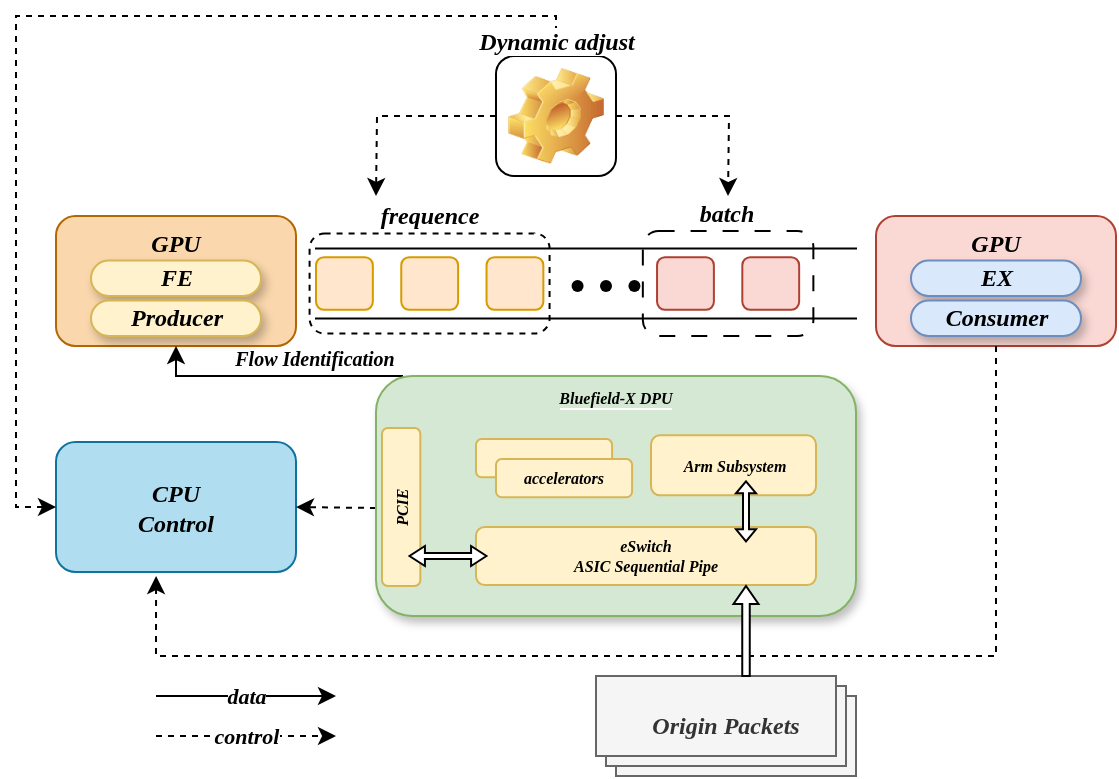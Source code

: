 <mxfile version="22.0.8" type="github">
  <diagram id="prtHgNgQTEPvFCAcTncT" name="Page-1">
    <mxGraphModel dx="786" dy="508" grid="1" gridSize="10" guides="1" tooltips="1" connect="1" arrows="1" fold="1" page="1" pageScale="1" pageWidth="827" pageHeight="1169" math="0" shadow="0">
      <root>
        <mxCell id="0" />
        <mxCell id="1" parent="0" />
        <mxCell id="h3xc0rW8kSccvoQkN_E7-231" value="Origin Packets" style="verticalLabelPosition=middle;verticalAlign=middle;html=1;shape=mxgraph.basic.layered_rect;dx=10;outlineConnect=0;whiteSpace=wrap;horizontal=1;fontStyle=3;labelPosition=center;align=center;fontFamily=Times New Roman;fillColor=#f5f5f5;fontColor=#333333;strokeColor=#666666;container=0;" vertex="1" parent="1">
          <mxGeometry x="310.0" y="630" width="130" height="50" as="geometry" />
        </mxCell>
        <mxCell id="h3xc0rW8kSccvoQkN_E7-232" value="CPU&lt;br&gt;Control" style="rounded=1;whiteSpace=wrap;html=1;fillColor=#b1ddf0;strokeColor=#10739e;container=0;fontFamily=Times New Roman;fontStyle=3" vertex="1" parent="1">
          <mxGeometry x="40" y="513" width="120" height="65" as="geometry" />
        </mxCell>
        <mxCell id="h3xc0rW8kSccvoQkN_E7-240" value="data" style="endArrow=classic;html=1;rounded=0;fontFamily=Times New Roman;fontStyle=3" edge="1" parent="1">
          <mxGeometry width="50" height="50" relative="1" as="geometry">
            <mxPoint x="90.0" y="640" as="sourcePoint" />
            <mxPoint x="180.0" y="640" as="targetPoint" />
          </mxGeometry>
        </mxCell>
        <mxCell id="h3xc0rW8kSccvoQkN_E7-241" value="control" style="endArrow=classic;html=1;rounded=0;dashed=1;fontFamily=Times New Roman;fontStyle=3" edge="1" parent="1">
          <mxGeometry width="50" height="50" relative="1" as="geometry">
            <mxPoint x="90.0" y="660" as="sourcePoint" />
            <mxPoint x="180.0" y="660" as="targetPoint" />
            <mxPoint as="offset" />
          </mxGeometry>
        </mxCell>
        <mxCell id="h3xc0rW8kSccvoQkN_E7-243" value="" style="endArrow=classic;html=1;rounded=0;entryX=1;entryY=0.5;entryDx=0;entryDy=0;dashed=1;fontFamily=Times New Roman;fontStyle=3" edge="1" parent="1" target="h3xc0rW8kSccvoQkN_E7-232">
          <mxGeometry width="50" height="50" relative="1" as="geometry">
            <mxPoint x="200" y="546" as="sourcePoint" />
            <mxPoint x="259" y="400" as="targetPoint" />
            <Array as="points" />
          </mxGeometry>
        </mxCell>
        <mxCell id="h3xc0rW8kSccvoQkN_E7-245" value="GPU&lt;br&gt;" style="rounded=1;whiteSpace=wrap;html=1;fillColor=#fad7ac;strokeColor=#b46504;verticalAlign=top;container=0;fontFamily=Times New Roman;fontStyle=3" vertex="1" parent="1">
          <mxGeometry x="40" y="400" width="120" height="65" as="geometry" />
        </mxCell>
        <mxCell id="h3xc0rW8kSccvoQkN_E7-247" value="" style="endArrow=classic;html=1;rounded=0;entryX=0.5;entryY=1;entryDx=0;entryDy=0;exitX=0.5;exitY=1;exitDx=0;exitDy=0;fontFamily=Times New Roman;fontStyle=3" edge="1" parent="1" source="h3xc0rW8kSccvoQkN_E7-223" target="h3xc0rW8kSccvoQkN_E7-245">
          <mxGeometry width="50" height="50" relative="1" as="geometry">
            <mxPoint x="200" y="600" as="sourcePoint" />
            <mxPoint x="250" y="550" as="targetPoint" />
            <Array as="points">
              <mxPoint x="213" y="480" />
              <mxPoint x="100" y="480" />
            </Array>
          </mxGeometry>
        </mxCell>
        <mxCell id="h3xc0rW8kSccvoQkN_E7-264" value="Flow Identification" style="edgeLabel;html=1;align=center;verticalAlign=bottom;resizable=0;points=[];fontSize=10;labelPosition=center;verticalLabelPosition=middle;container=0;fontFamily=Times New Roman;fontStyle=3" vertex="1" connectable="0" parent="h3xc0rW8kSccvoQkN_E7-247">
          <mxGeometry x="-0.086" y="-1" relative="1" as="geometry">
            <mxPoint as="offset" />
          </mxGeometry>
        </mxCell>
        <mxCell id="h3xc0rW8kSccvoQkN_E7-251" value="GPU" style="rounded=1;whiteSpace=wrap;html=1;fillColor=#fad9d5;strokeColor=#ae4132;verticalAlign=top;container=0;fontFamily=Times New Roman;fontStyle=3" vertex="1" parent="1">
          <mxGeometry x="450" y="400" width="120" height="65" as="geometry" />
        </mxCell>
        <mxCell id="h3xc0rW8kSccvoQkN_E7-252" value="" style="endArrow=classic;html=1;rounded=0;entryX=0.417;entryY=1.031;entryDx=0;entryDy=0;dashed=1;exitX=0.5;exitY=1;exitDx=0;exitDy=0;entryPerimeter=0;fontFamily=Times New Roman;fontStyle=3" edge="1" parent="1" source="h3xc0rW8kSccvoQkN_E7-251" target="h3xc0rW8kSccvoQkN_E7-232">
          <mxGeometry width="50" height="50" relative="1" as="geometry">
            <mxPoint x="210" y="556" as="sourcePoint" />
            <mxPoint x="170" y="556" as="targetPoint" />
            <Array as="points">
              <mxPoint x="510" y="620" />
              <mxPoint x="90" y="620" />
            </Array>
          </mxGeometry>
        </mxCell>
        <mxCell id="h3xc0rW8kSccvoQkN_E7-259" value="FE" style="rounded=1;whiteSpace=wrap;html=1;arcSize=50;fillColor=#fff2cc;strokeColor=#d6b656;shadow=1;fillStyle=auto;container=0;fontFamily=Times New Roman;fontStyle=3" vertex="1" parent="1">
          <mxGeometry x="57.5" y="422.25" width="85" height="17.75" as="geometry" />
        </mxCell>
        <mxCell id="h3xc0rW8kSccvoQkN_E7-263" value="Producer" style="rounded=1;whiteSpace=wrap;html=1;arcSize=50;fillColor=#fff2cc;strokeColor=#d6b656;shadow=1;container=0;fontFamily=Times New Roman;fontStyle=3" vertex="1" parent="1">
          <mxGeometry x="57.5" y="442.25" width="85" height="17.75" as="geometry" />
        </mxCell>
        <mxCell id="h3xc0rW8kSccvoQkN_E7-267" value="" style="edgeStyle=orthogonalEdgeStyle;rounded=0;orthogonalLoop=1;jettySize=auto;html=1;dashed=1;fontFamily=Times New Roman;fontStyle=3" edge="1" parent="1" source="h3xc0rW8kSccvoQkN_E7-265">
          <mxGeometry relative="1" as="geometry">
            <mxPoint x="376" y="390" as="targetPoint" />
          </mxGeometry>
        </mxCell>
        <mxCell id="h3xc0rW8kSccvoQkN_E7-273" style="edgeStyle=orthogonalEdgeStyle;rounded=0;orthogonalLoop=1;jettySize=auto;html=1;exitX=0;exitY=0.5;exitDx=0;exitDy=0;dashed=1;fontFamily=Times New Roman;fontStyle=3" edge="1" parent="1" source="h3xc0rW8kSccvoQkN_E7-265">
          <mxGeometry relative="1" as="geometry">
            <mxPoint x="200.0" y="390" as="targetPoint" />
          </mxGeometry>
        </mxCell>
        <mxCell id="h3xc0rW8kSccvoQkN_E7-277" style="edgeStyle=orthogonalEdgeStyle;rounded=0;orthogonalLoop=1;jettySize=auto;html=1;entryX=0;entryY=0.5;entryDx=0;entryDy=0;dashed=1;fontFamily=Times New Roman;fontStyle=3" edge="1" parent="1" source="h3xc0rW8kSccvoQkN_E7-265" target="h3xc0rW8kSccvoQkN_E7-232">
          <mxGeometry relative="1" as="geometry">
            <Array as="points">
              <mxPoint x="290" y="300" />
              <mxPoint x="20" y="300" />
              <mxPoint x="20" y="546" />
            </Array>
          </mxGeometry>
        </mxCell>
        <mxCell id="h3xc0rW8kSccvoQkN_E7-265" value="Dynamic adjust" style="icon;html=1;image=img/clipart/Gear_128x128.png;labelPosition=center;verticalLabelPosition=top;align=center;verticalAlign=bottom;container=0;fontFamily=Times New Roman;fontStyle=3" vertex="1" parent="1">
          <mxGeometry x="260" y="320" width="60" height="60" as="geometry" />
        </mxCell>
        <mxCell id="h3xc0rW8kSccvoQkN_E7-268" value="EX" style="rounded=1;whiteSpace=wrap;html=1;arcSize=50;fillColor=#dae8fc;strokeColor=#6c8ebf;shadow=1;fillStyle=auto;container=0;fontFamily=Times New Roman;fontStyle=3" vertex="1" parent="1">
          <mxGeometry x="467.5" y="422.25" width="85" height="17.75" as="geometry" />
        </mxCell>
        <mxCell id="h3xc0rW8kSccvoQkN_E7-269" value="Consumer" style="rounded=1;whiteSpace=wrap;html=1;arcSize=50;fillColor=#dae8fc;strokeColor=#6c8ebf;shadow=1;fillStyle=auto;container=0;fontFamily=Times New Roman;fontStyle=3" vertex="1" parent="1">
          <mxGeometry x="467.5" y="442.25" width="85" height="17.75" as="geometry" />
        </mxCell>
        <mxCell id="h3xc0rW8kSccvoQkN_E7-222" value="&lt;span style=&quot;background-color: rgb(213, 232, 212); font-size: 8px;&quot;&gt;Bluefield-X DPU&lt;/span&gt;" style="rounded=1;whiteSpace=wrap;html=1;fontStyle=3;fontFamily=Times New Roman;labelBackgroundColor=default;labelBorderColor=none;verticalAlign=top;fillColor=#d5e8d4;strokeColor=#82b366;shadow=1;fontSize=8;container=0;" vertex="1" parent="1">
          <mxGeometry x="200" y="480" width="240" height="120" as="geometry" />
        </mxCell>
        <mxCell id="h3xc0rW8kSccvoQkN_E7-223" value="&lt;font style=&quot;font-size: 8px;&quot;&gt;&lt;span style=&quot;font-size: 8px;&quot;&gt;&lt;span style=&quot;font-size: 8px;&quot;&gt;PCIE&lt;br style=&quot;font-size: 8px;&quot;&gt;&lt;/span&gt;&lt;/span&gt;&lt;/font&gt;" style="rounded=1;html=1;fillColor=#fff2cc;strokeColor=#d6b656;direction=west;fontStyle=3;verticalAlign=middle;horizontal=0;whiteSpace=wrap;fontSize=8;fontFamily=Times New Roman;container=0;" vertex="1" parent="1">
          <mxGeometry x="203" y="506" width="19.17" height="79" as="geometry" />
        </mxCell>
        <mxCell id="h3xc0rW8kSccvoQkN_E7-224" value="&lt;font style=&quot;font-size: 8px;&quot;&gt;eSwitch&lt;br&gt;&lt;span style=&quot;font-size: 8px;&quot;&gt;&lt;span style=&quot;font-size: 8px;&quot;&gt;ASIC Sequential Pipe&lt;br style=&quot;font-size: 8px;&quot;&gt;&lt;/span&gt;&lt;/span&gt;&lt;/font&gt;" style="rounded=1;html=1;fillColor=#fff2cc;strokeColor=#d6b656;direction=north;fontStyle=3;verticalAlign=middle;horizontal=1;whiteSpace=wrap;fontSize=8;fontFamily=Times New Roman;container=0;" vertex="1" parent="1">
          <mxGeometry x="250" y="555.5" width="170" height="29" as="geometry" />
        </mxCell>
        <mxCell id="h3xc0rW8kSccvoQkN_E7-225" value="&lt;font style=&quot;font-size: 8px;&quot;&gt;&lt;span style=&quot;font-size: 8px;&quot;&gt;&lt;span style=&quot;font-size: 8px;&quot;&gt;Arm Subsystem&lt;br style=&quot;font-size: 8px;&quot;&gt;&lt;/span&gt;&lt;/span&gt;&lt;/font&gt;" style="rounded=1;html=1;fillColor=#fff2cc;strokeColor=#d6b656;direction=north;fontStyle=3;verticalAlign=middle;horizontal=1;whiteSpace=wrap;fontSize=8;fontFamily=Times New Roman;container=0;" vertex="1" parent="1">
          <mxGeometry x="337.5" y="509.66" width="82.5" height="30" as="geometry" />
        </mxCell>
        <mxCell id="h3xc0rW8kSccvoQkN_E7-226" value="&lt;font style=&quot;font-size: 8px;&quot;&gt;&lt;span style=&quot;font-size: 8px;&quot;&gt;&lt;span style=&quot;font-size: 8px;&quot;&gt;&lt;br style=&quot;font-size: 8px;&quot;&gt;&lt;/span&gt;&lt;/span&gt;&lt;/font&gt;" style="rounded=1;html=1;fillColor=#fff2cc;strokeColor=#d6b656;direction=north;fontStyle=3;verticalAlign=middle;horizontal=1;whiteSpace=wrap;fontSize=8;fontFamily=Times New Roman;container=0;" vertex="1" parent="1">
          <mxGeometry x="250" y="511.5" width="68.05" height="19.17" as="geometry" />
        </mxCell>
        <mxCell id="h3xc0rW8kSccvoQkN_E7-227" value="&lt;font style=&quot;font-size: 8px;&quot;&gt;&lt;span style=&quot;font-size: 8px;&quot;&gt;&lt;span style=&quot;font-size: 8px;&quot;&gt;accelerators&lt;br style=&quot;font-size: 8px;&quot;&gt;&lt;/span&gt;&lt;/span&gt;&lt;/font&gt;" style="rounded=1;html=1;fillColor=#fff2cc;strokeColor=#d6b656;direction=north;fontStyle=3;verticalAlign=middle;horizontal=1;whiteSpace=wrap;fontSize=8;fontFamily=Times New Roman;container=0;" vertex="1" parent="1">
          <mxGeometry x="260" y="521.5" width="68.05" height="19.17" as="geometry" />
        </mxCell>
        <mxCell id="h3xc0rW8kSccvoQkN_E7-228" value="" style="shape=doubleArrow;direction=south;whiteSpace=wrap;html=1;fontFamily=Times New Roman;fontStyle=3;container=0;" vertex="1" parent="1">
          <mxGeometry x="380" y="532.67" width="10" height="30" as="geometry" />
        </mxCell>
        <mxCell id="h3xc0rW8kSccvoQkN_E7-229" value="" style="shape=doubleArrow;direction=south;whiteSpace=wrap;html=1;rotation=90;fontFamily=Times New Roman;fontStyle=3;container=0;" vertex="1" parent="1">
          <mxGeometry x="231" y="550.77" width="10" height="38.47" as="geometry" />
        </mxCell>
        <mxCell id="h3xc0rW8kSccvoQkN_E7-254" value="" style="shape=singleArrow;direction=north;whiteSpace=wrap;html=1;container=0;fontFamily=Times New Roman;fontStyle=3" vertex="1" parent="1">
          <mxGeometry x="378.75" y="585" width="12.5" height="45" as="geometry" />
        </mxCell>
        <mxCell id="h3xc0rW8kSccvoQkN_E7-275" value="frequence" style="rounded=1;whiteSpace=wrap;html=1;verticalAlign=bottom;labelPosition=center;verticalLabelPosition=top;align=center;dashed=1;container=0;fontFamily=Times New Roman;fontStyle=3" vertex="1" parent="1">
          <mxGeometry x="166.79" y="408.75" width="120" height="50" as="geometry" />
        </mxCell>
        <mxCell id="h3xc0rW8kSccvoQkN_E7-169" value="&lt;span&gt;&lt;span&gt;&lt;font&gt;batch&lt;/font&gt;&lt;/span&gt;&lt;/span&gt;" style="rounded=1;whiteSpace=wrap;html=1;gradientColor=none;dashed=1;dashPattern=8 8;labelPosition=center;verticalLabelPosition=top;align=center;verticalAlign=bottom;container=0;fontFamily=Times New Roman;fontStyle=3" vertex="1" parent="1">
          <mxGeometry x="333.421" y="407.5" width="85.263" height="52.5" as="geometry" />
        </mxCell>
        <mxCell id="h3xc0rW8kSccvoQkN_E7-78" value="" style="shape=partialRectangle;whiteSpace=wrap;html=1;left=0;right=0;fillColor=none;container=0;fontFamily=Times New Roman;fontStyle=3" vertex="1" parent="1">
          <mxGeometry x="170" y="416.25" width="270" height="35" as="geometry" />
        </mxCell>
        <mxCell id="h3xc0rW8kSccvoQkN_E7-80" value="" style="rounded=1;whiteSpace=wrap;html=1;fillColor=#fad9d5;strokeColor=#ae4132;container=0;fontFamily=Times New Roman;fontStyle=3" vertex="1" parent="1">
          <mxGeometry x="340.526" y="420.625" width="28.421" height="26.25" as="geometry" />
        </mxCell>
        <mxCell id="h3xc0rW8kSccvoQkN_E7-81" value="" style="rounded=1;whiteSpace=wrap;html=1;fillColor=#fad9d5;strokeColor=#ae4132;container=0;fontFamily=Times New Roman;fontStyle=3" vertex="1" parent="1">
          <mxGeometry x="383.158" y="420.625" width="28.421" height="26.25" as="geometry" />
        </mxCell>
        <mxCell id="h3xc0rW8kSccvoQkN_E7-83" value="" style="rounded=1;whiteSpace=wrap;html=1;fillColor=#ffe6cc;strokeColor=#d79b00;container=0;fontFamily=Times New Roman;fontStyle=3" vertex="1" parent="1">
          <mxGeometry x="170" y="420.625" width="28.421" height="26.25" as="geometry" />
        </mxCell>
        <mxCell id="h3xc0rW8kSccvoQkN_E7-84" value="" style="rounded=1;whiteSpace=wrap;html=1;fillColor=#ffe6cc;strokeColor=#d79b00;container=0;fontFamily=Times New Roman;fontStyle=3" vertex="1" parent="1">
          <mxGeometry x="212.632" y="420.625" width="28.421" height="26.25" as="geometry" />
        </mxCell>
        <mxCell id="h3xc0rW8kSccvoQkN_E7-85" value="" style="shape=waypoint;sketch=0;fillStyle=solid;size=6;pointerEvents=1;points=[];fillColor=none;resizable=0;rotatable=0;perimeter=centerPerimeter;snapToPoint=1;container=0;fontFamily=Times New Roman;fontStyle=3" vertex="1" parent="1">
          <mxGeometry x="290.789" y="425" width="20" height="20" as="geometry" />
        </mxCell>
        <mxCell id="h3xc0rW8kSccvoQkN_E7-86" value="" style="shape=waypoint;sketch=0;fillStyle=solid;size=6;pointerEvents=1;points=[];fillColor=none;resizable=0;rotatable=0;perimeter=centerPerimeter;snapToPoint=1;container=0;fontFamily=Times New Roman;fontStyle=3" vertex="1" parent="1">
          <mxGeometry x="305" y="425" width="20" height="20" as="geometry" />
        </mxCell>
        <mxCell id="h3xc0rW8kSccvoQkN_E7-87" value="" style="shape=waypoint;sketch=0;fillStyle=solid;size=6;pointerEvents=1;points=[];fillColor=none;resizable=0;rotatable=0;perimeter=centerPerimeter;snapToPoint=1;container=0;fontFamily=Times New Roman;fontStyle=3" vertex="1" parent="1">
          <mxGeometry x="319.211" y="425" width="20" height="20" as="geometry" />
        </mxCell>
        <mxCell id="h3xc0rW8kSccvoQkN_E7-123" value="" style="rounded=1;whiteSpace=wrap;html=1;fillColor=#ffe6cc;strokeColor=#d79b00;container=0;fontFamily=Times New Roman;fontStyle=3" vertex="1" parent="1">
          <mxGeometry x="255.263" y="420.625" width="28.421" height="26.25" as="geometry" />
        </mxCell>
      </root>
    </mxGraphModel>
  </diagram>
</mxfile>
